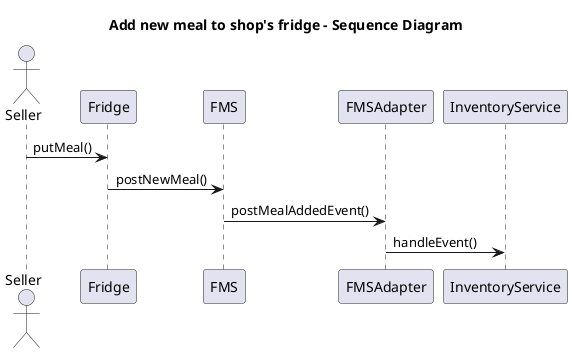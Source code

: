 @startuml

title "Add new meal to shop's fridge - Sequence Diagram"

actor Seller
Seller -> Fridge: putMeal()
Fridge -> FMS: postNewMeal()
FMS -> FMSAdapter: postMealAddedEvent()
FMSAdapter -> InventoryService: handleEvent()

@enduml
